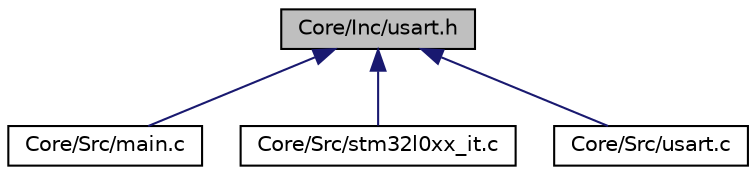 digraph "Core/Inc/usart.h"
{
 // LATEX_PDF_SIZE
  edge [fontname="Helvetica",fontsize="10",labelfontname="Helvetica",labelfontsize="10"];
  node [fontname="Helvetica",fontsize="10",shape=record];
  Node1 [label="Core/Inc/usart.h",height=0.2,width=0.4,color="black", fillcolor="grey75", style="filled", fontcolor="black",tooltip=" "];
  Node1 -> Node2 [dir="back",color="midnightblue",fontsize="10",style="solid",fontname="Helvetica"];
  Node2 [label="Core/Src/main.c",height=0.2,width=0.4,color="black", fillcolor="white", style="filled",URL="$main_8c.html",tooltip=": Main program body"];
  Node1 -> Node3 [dir="back",color="midnightblue",fontsize="10",style="solid",fontname="Helvetica"];
  Node3 [label="Core/Src/stm32l0xx_it.c",height=0.2,width=0.4,color="black", fillcolor="white", style="filled",URL="$stm32l0xx__it_8c.html",tooltip="Interrupt Service Routines."];
  Node1 -> Node4 [dir="back",color="midnightblue",fontsize="10",style="solid",fontname="Helvetica"];
  Node4 [label="Core/Src/usart.c",height=0.2,width=0.4,color="black", fillcolor="white", style="filled",URL="$usart_8c.html",tooltip=" "];
}
